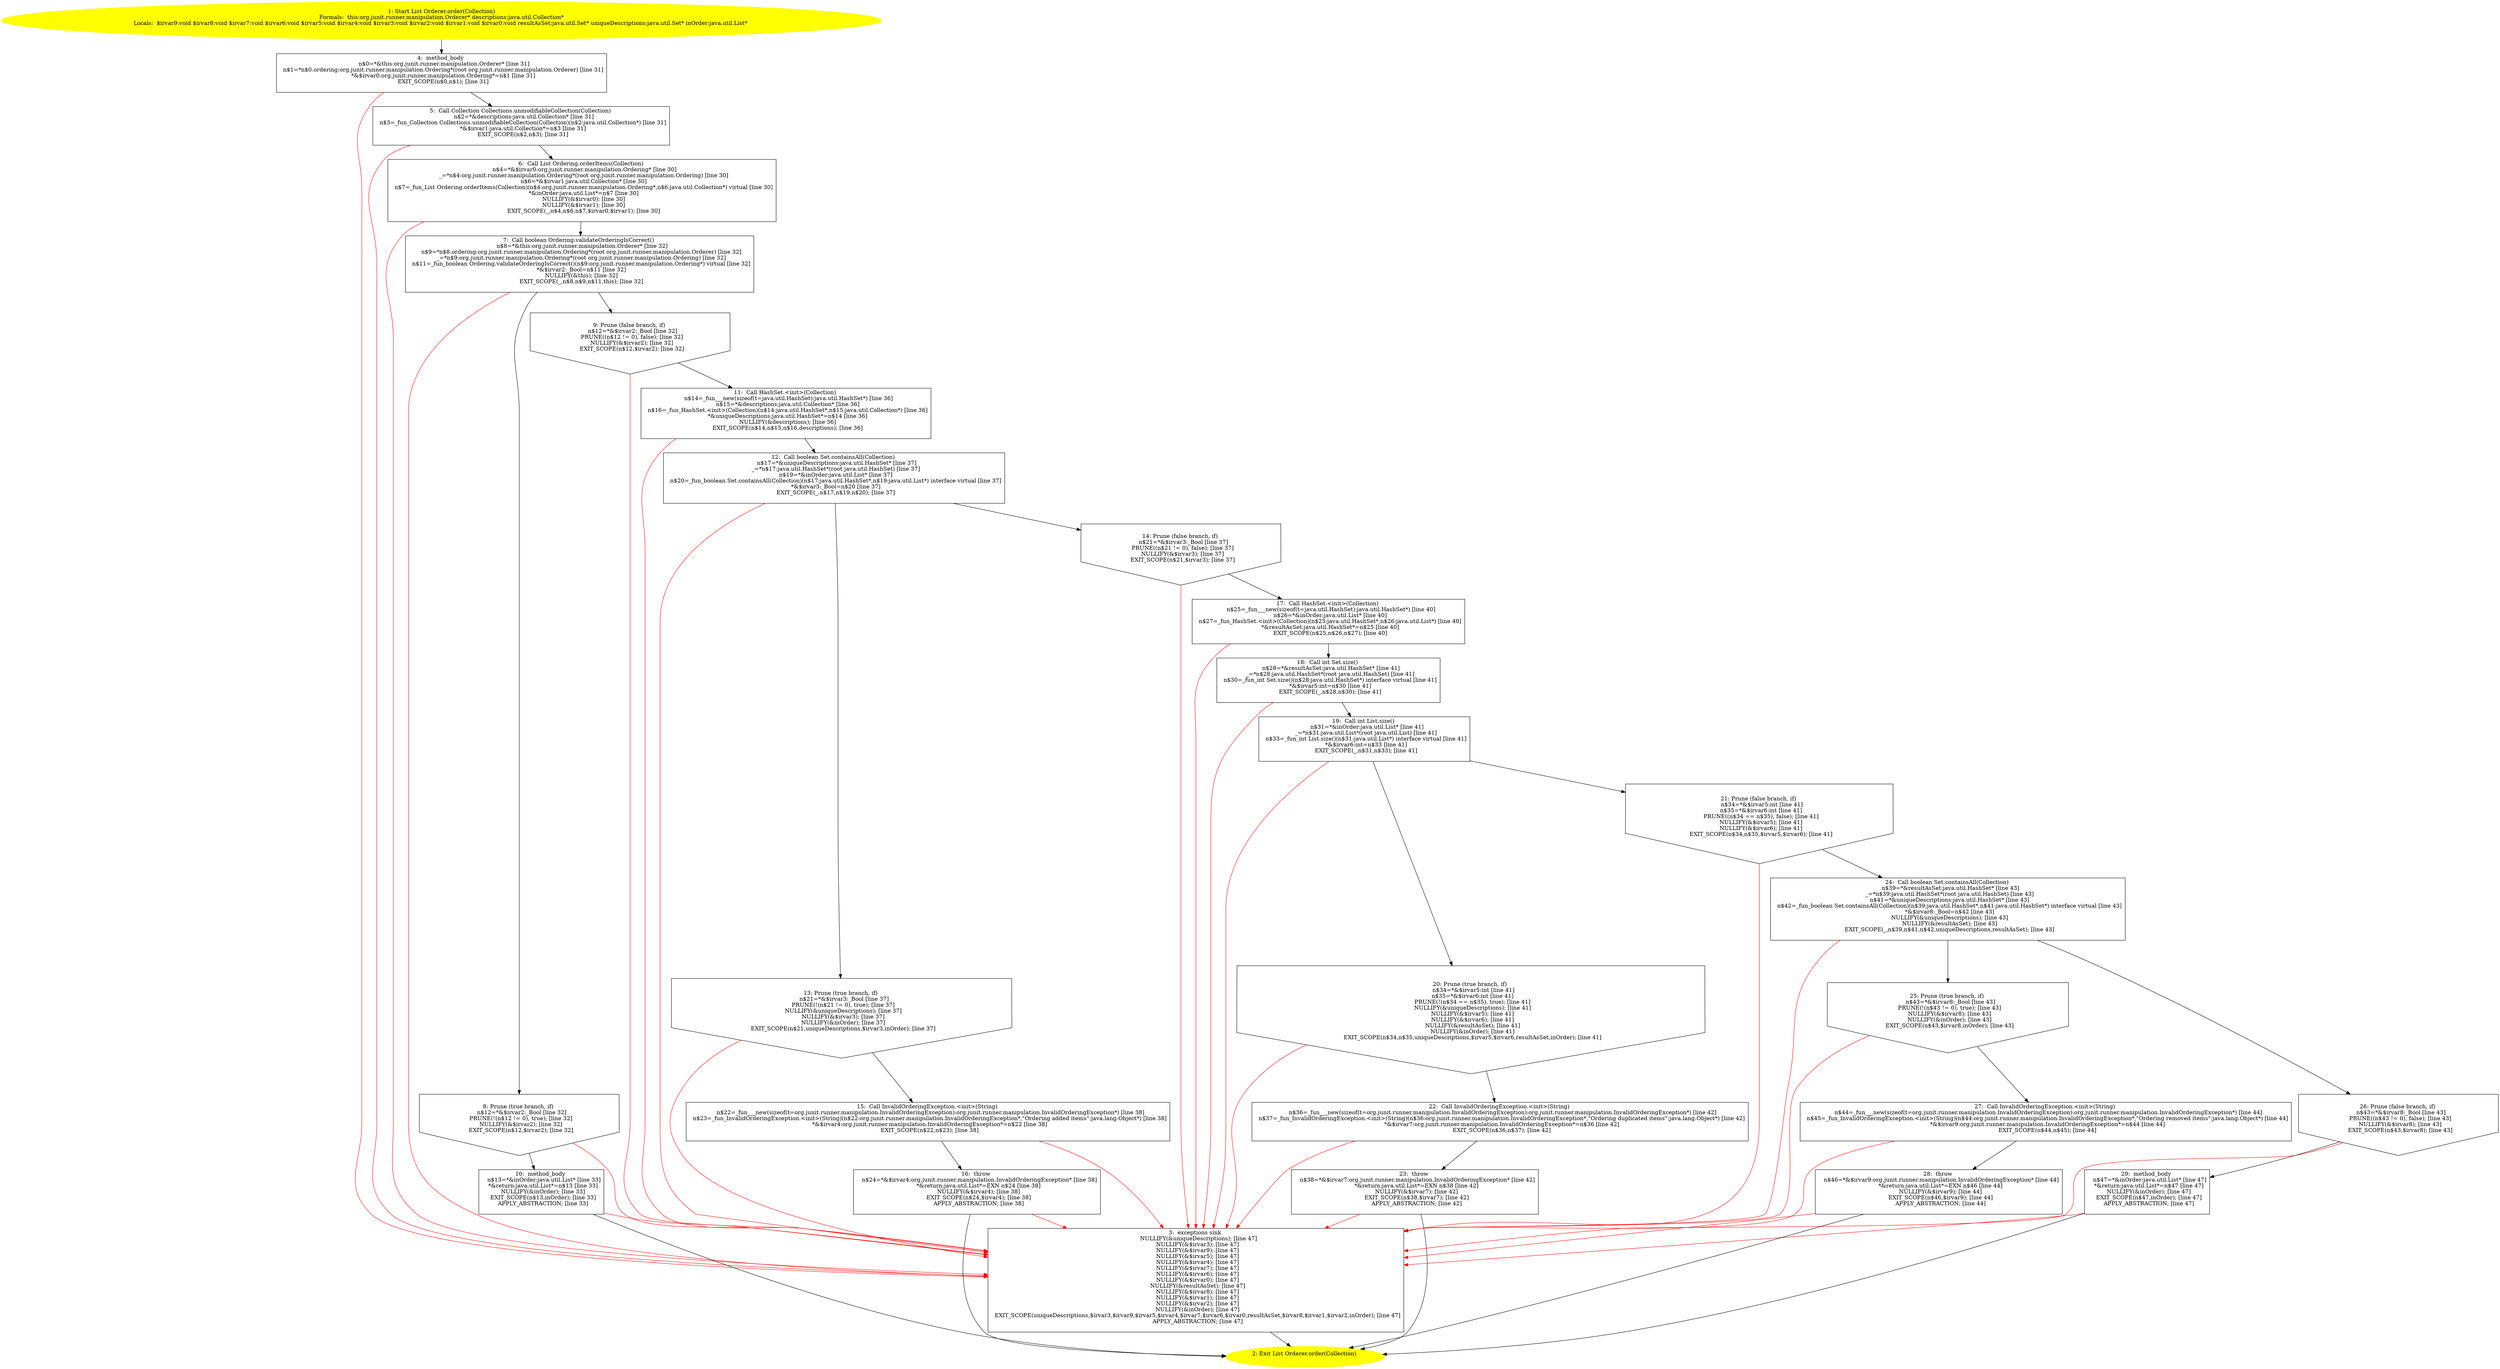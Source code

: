 /* @generated */
digraph cfg {
"org.junit.runner.manipulation.Orderer.order(java.util.Collection):java.util.List.30d7fe86133164f8639c0d1f185ce03c_1" [label="1: Start List Orderer.order(Collection)\nFormals:  this:org.junit.runner.manipulation.Orderer* descriptions:java.util.Collection*\nLocals:  $irvar9:void $irvar8:void $irvar7:void $irvar6:void $irvar5:void $irvar4:void $irvar3:void $irvar2:void $irvar1:void $irvar0:void resultAsSet:java.util.Set* uniqueDescriptions:java.util.Set* inOrder:java.util.List* \n  " color=yellow style=filled]
	

	 "org.junit.runner.manipulation.Orderer.order(java.util.Collection):java.util.List.30d7fe86133164f8639c0d1f185ce03c_1" -> "org.junit.runner.manipulation.Orderer.order(java.util.Collection):java.util.List.30d7fe86133164f8639c0d1f185ce03c_4" ;
"org.junit.runner.manipulation.Orderer.order(java.util.Collection):java.util.List.30d7fe86133164f8639c0d1f185ce03c_2" [label="2: Exit List Orderer.order(Collection) \n  " color=yellow style=filled]
	

"org.junit.runner.manipulation.Orderer.order(java.util.Collection):java.util.List.30d7fe86133164f8639c0d1f185ce03c_3" [label="3:  exceptions sink \n   NULLIFY(&uniqueDescriptions); [line 47]\n  NULLIFY(&$irvar3); [line 47]\n  NULLIFY(&$irvar9); [line 47]\n  NULLIFY(&$irvar5); [line 47]\n  NULLIFY(&$irvar4); [line 47]\n  NULLIFY(&$irvar7); [line 47]\n  NULLIFY(&$irvar6); [line 47]\n  NULLIFY(&$irvar0); [line 47]\n  NULLIFY(&resultAsSet); [line 47]\n  NULLIFY(&$irvar8); [line 47]\n  NULLIFY(&$irvar1); [line 47]\n  NULLIFY(&$irvar2); [line 47]\n  NULLIFY(&inOrder); [line 47]\n  EXIT_SCOPE(uniqueDescriptions,$irvar3,$irvar9,$irvar5,$irvar4,$irvar7,$irvar6,$irvar0,resultAsSet,$irvar8,$irvar1,$irvar2,inOrder); [line 47]\n  APPLY_ABSTRACTION; [line 47]\n " shape="box"]
	

	 "org.junit.runner.manipulation.Orderer.order(java.util.Collection):java.util.List.30d7fe86133164f8639c0d1f185ce03c_3" -> "org.junit.runner.manipulation.Orderer.order(java.util.Collection):java.util.List.30d7fe86133164f8639c0d1f185ce03c_2" ;
"org.junit.runner.manipulation.Orderer.order(java.util.Collection):java.util.List.30d7fe86133164f8639c0d1f185ce03c_4" [label="4:  method_body \n   n$0=*&this:org.junit.runner.manipulation.Orderer* [line 31]\n  n$1=*n$0.ordering:org.junit.runner.manipulation.Ordering*(root org.junit.runner.manipulation.Orderer) [line 31]\n  *&$irvar0:org.junit.runner.manipulation.Ordering*=n$1 [line 31]\n  EXIT_SCOPE(n$0,n$1); [line 31]\n " shape="box"]
	

	 "org.junit.runner.manipulation.Orderer.order(java.util.Collection):java.util.List.30d7fe86133164f8639c0d1f185ce03c_4" -> "org.junit.runner.manipulation.Orderer.order(java.util.Collection):java.util.List.30d7fe86133164f8639c0d1f185ce03c_5" ;
	 "org.junit.runner.manipulation.Orderer.order(java.util.Collection):java.util.List.30d7fe86133164f8639c0d1f185ce03c_4" -> "org.junit.runner.manipulation.Orderer.order(java.util.Collection):java.util.List.30d7fe86133164f8639c0d1f185ce03c_3" [color="red" ];
"org.junit.runner.manipulation.Orderer.order(java.util.Collection):java.util.List.30d7fe86133164f8639c0d1f185ce03c_5" [label="5:  Call Collection Collections.unmodifiableCollection(Collection) \n   n$2=*&descriptions:java.util.Collection* [line 31]\n  n$3=_fun_Collection Collections.unmodifiableCollection(Collection)(n$2:java.util.Collection*) [line 31]\n  *&$irvar1:java.util.Collection*=n$3 [line 31]\n  EXIT_SCOPE(n$2,n$3); [line 31]\n " shape="box"]
	

	 "org.junit.runner.manipulation.Orderer.order(java.util.Collection):java.util.List.30d7fe86133164f8639c0d1f185ce03c_5" -> "org.junit.runner.manipulation.Orderer.order(java.util.Collection):java.util.List.30d7fe86133164f8639c0d1f185ce03c_6" ;
	 "org.junit.runner.manipulation.Orderer.order(java.util.Collection):java.util.List.30d7fe86133164f8639c0d1f185ce03c_5" -> "org.junit.runner.manipulation.Orderer.order(java.util.Collection):java.util.List.30d7fe86133164f8639c0d1f185ce03c_3" [color="red" ];
"org.junit.runner.manipulation.Orderer.order(java.util.Collection):java.util.List.30d7fe86133164f8639c0d1f185ce03c_6" [label="6:  Call List Ordering.orderItems(Collection) \n   n$4=*&$irvar0:org.junit.runner.manipulation.Ordering* [line 30]\n  _=*n$4:org.junit.runner.manipulation.Ordering*(root org.junit.runner.manipulation.Ordering) [line 30]\n  n$6=*&$irvar1:java.util.Collection* [line 30]\n  n$7=_fun_List Ordering.orderItems(Collection)(n$4:org.junit.runner.manipulation.Ordering*,n$6:java.util.Collection*) virtual [line 30]\n  *&inOrder:java.util.List*=n$7 [line 30]\n  NULLIFY(&$irvar0); [line 30]\n  NULLIFY(&$irvar1); [line 30]\n  EXIT_SCOPE(_,n$4,n$6,n$7,$irvar0,$irvar1); [line 30]\n " shape="box"]
	

	 "org.junit.runner.manipulation.Orderer.order(java.util.Collection):java.util.List.30d7fe86133164f8639c0d1f185ce03c_6" -> "org.junit.runner.manipulation.Orderer.order(java.util.Collection):java.util.List.30d7fe86133164f8639c0d1f185ce03c_7" ;
	 "org.junit.runner.manipulation.Orderer.order(java.util.Collection):java.util.List.30d7fe86133164f8639c0d1f185ce03c_6" -> "org.junit.runner.manipulation.Orderer.order(java.util.Collection):java.util.List.30d7fe86133164f8639c0d1f185ce03c_3" [color="red" ];
"org.junit.runner.manipulation.Orderer.order(java.util.Collection):java.util.List.30d7fe86133164f8639c0d1f185ce03c_7" [label="7:  Call boolean Ordering.validateOrderingIsCorrect() \n   n$8=*&this:org.junit.runner.manipulation.Orderer* [line 32]\n  n$9=*n$8.ordering:org.junit.runner.manipulation.Ordering*(root org.junit.runner.manipulation.Orderer) [line 32]\n  _=*n$9:org.junit.runner.manipulation.Ordering*(root org.junit.runner.manipulation.Ordering) [line 32]\n  n$11=_fun_boolean Ordering.validateOrderingIsCorrect()(n$9:org.junit.runner.manipulation.Ordering*) virtual [line 32]\n  *&$irvar2:_Bool=n$11 [line 32]\n  NULLIFY(&this); [line 32]\n  EXIT_SCOPE(_,n$8,n$9,n$11,this); [line 32]\n " shape="box"]
	

	 "org.junit.runner.manipulation.Orderer.order(java.util.Collection):java.util.List.30d7fe86133164f8639c0d1f185ce03c_7" -> "org.junit.runner.manipulation.Orderer.order(java.util.Collection):java.util.List.30d7fe86133164f8639c0d1f185ce03c_8" ;
	 "org.junit.runner.manipulation.Orderer.order(java.util.Collection):java.util.List.30d7fe86133164f8639c0d1f185ce03c_7" -> "org.junit.runner.manipulation.Orderer.order(java.util.Collection):java.util.List.30d7fe86133164f8639c0d1f185ce03c_9" ;
	 "org.junit.runner.manipulation.Orderer.order(java.util.Collection):java.util.List.30d7fe86133164f8639c0d1f185ce03c_7" -> "org.junit.runner.manipulation.Orderer.order(java.util.Collection):java.util.List.30d7fe86133164f8639c0d1f185ce03c_3" [color="red" ];
"org.junit.runner.manipulation.Orderer.order(java.util.Collection):java.util.List.30d7fe86133164f8639c0d1f185ce03c_8" [label="8: Prune (true branch, if) \n   n$12=*&$irvar2:_Bool [line 32]\n  PRUNE(!(n$12 != 0), true); [line 32]\n  NULLIFY(&$irvar2); [line 32]\n  EXIT_SCOPE(n$12,$irvar2); [line 32]\n " shape="invhouse"]
	

	 "org.junit.runner.manipulation.Orderer.order(java.util.Collection):java.util.List.30d7fe86133164f8639c0d1f185ce03c_8" -> "org.junit.runner.manipulation.Orderer.order(java.util.Collection):java.util.List.30d7fe86133164f8639c0d1f185ce03c_10" ;
	 "org.junit.runner.manipulation.Orderer.order(java.util.Collection):java.util.List.30d7fe86133164f8639c0d1f185ce03c_8" -> "org.junit.runner.manipulation.Orderer.order(java.util.Collection):java.util.List.30d7fe86133164f8639c0d1f185ce03c_3" [color="red" ];
"org.junit.runner.manipulation.Orderer.order(java.util.Collection):java.util.List.30d7fe86133164f8639c0d1f185ce03c_9" [label="9: Prune (false branch, if) \n   n$12=*&$irvar2:_Bool [line 32]\n  PRUNE((n$12 != 0), false); [line 32]\n  NULLIFY(&$irvar2); [line 32]\n  EXIT_SCOPE(n$12,$irvar2); [line 32]\n " shape="invhouse"]
	

	 "org.junit.runner.manipulation.Orderer.order(java.util.Collection):java.util.List.30d7fe86133164f8639c0d1f185ce03c_9" -> "org.junit.runner.manipulation.Orderer.order(java.util.Collection):java.util.List.30d7fe86133164f8639c0d1f185ce03c_11" ;
	 "org.junit.runner.manipulation.Orderer.order(java.util.Collection):java.util.List.30d7fe86133164f8639c0d1f185ce03c_9" -> "org.junit.runner.manipulation.Orderer.order(java.util.Collection):java.util.List.30d7fe86133164f8639c0d1f185ce03c_3" [color="red" ];
"org.junit.runner.manipulation.Orderer.order(java.util.Collection):java.util.List.30d7fe86133164f8639c0d1f185ce03c_10" [label="10:  method_body \n   n$13=*&inOrder:java.util.List* [line 33]\n  *&return:java.util.List*=n$13 [line 33]\n  NULLIFY(&inOrder); [line 33]\n  EXIT_SCOPE(n$13,inOrder); [line 33]\n  APPLY_ABSTRACTION; [line 33]\n " shape="box"]
	

	 "org.junit.runner.manipulation.Orderer.order(java.util.Collection):java.util.List.30d7fe86133164f8639c0d1f185ce03c_10" -> "org.junit.runner.manipulation.Orderer.order(java.util.Collection):java.util.List.30d7fe86133164f8639c0d1f185ce03c_2" ;
	 "org.junit.runner.manipulation.Orderer.order(java.util.Collection):java.util.List.30d7fe86133164f8639c0d1f185ce03c_10" -> "org.junit.runner.manipulation.Orderer.order(java.util.Collection):java.util.List.30d7fe86133164f8639c0d1f185ce03c_3" [color="red" ];
"org.junit.runner.manipulation.Orderer.order(java.util.Collection):java.util.List.30d7fe86133164f8639c0d1f185ce03c_11" [label="11:  Call HashSet.<init>(Collection) \n   n$14=_fun___new(sizeof(t=java.util.HashSet):java.util.HashSet*) [line 36]\n  n$15=*&descriptions:java.util.Collection* [line 36]\n  n$16=_fun_HashSet.<init>(Collection)(n$14:java.util.HashSet*,n$15:java.util.Collection*) [line 36]\n  *&uniqueDescriptions:java.util.HashSet*=n$14 [line 36]\n  NULLIFY(&descriptions); [line 36]\n  EXIT_SCOPE(n$14,n$15,n$16,descriptions); [line 36]\n " shape="box"]
	

	 "org.junit.runner.manipulation.Orderer.order(java.util.Collection):java.util.List.30d7fe86133164f8639c0d1f185ce03c_11" -> "org.junit.runner.manipulation.Orderer.order(java.util.Collection):java.util.List.30d7fe86133164f8639c0d1f185ce03c_12" ;
	 "org.junit.runner.manipulation.Orderer.order(java.util.Collection):java.util.List.30d7fe86133164f8639c0d1f185ce03c_11" -> "org.junit.runner.manipulation.Orderer.order(java.util.Collection):java.util.List.30d7fe86133164f8639c0d1f185ce03c_3" [color="red" ];
"org.junit.runner.manipulation.Orderer.order(java.util.Collection):java.util.List.30d7fe86133164f8639c0d1f185ce03c_12" [label="12:  Call boolean Set.containsAll(Collection) \n   n$17=*&uniqueDescriptions:java.util.HashSet* [line 37]\n  _=*n$17:java.util.HashSet*(root java.util.HashSet) [line 37]\n  n$19=*&inOrder:java.util.List* [line 37]\n  n$20=_fun_boolean Set.containsAll(Collection)(n$17:java.util.HashSet*,n$19:java.util.List*) interface virtual [line 37]\n  *&$irvar3:_Bool=n$20 [line 37]\n  EXIT_SCOPE(_,n$17,n$19,n$20); [line 37]\n " shape="box"]
	

	 "org.junit.runner.manipulation.Orderer.order(java.util.Collection):java.util.List.30d7fe86133164f8639c0d1f185ce03c_12" -> "org.junit.runner.manipulation.Orderer.order(java.util.Collection):java.util.List.30d7fe86133164f8639c0d1f185ce03c_13" ;
	 "org.junit.runner.manipulation.Orderer.order(java.util.Collection):java.util.List.30d7fe86133164f8639c0d1f185ce03c_12" -> "org.junit.runner.manipulation.Orderer.order(java.util.Collection):java.util.List.30d7fe86133164f8639c0d1f185ce03c_14" ;
	 "org.junit.runner.manipulation.Orderer.order(java.util.Collection):java.util.List.30d7fe86133164f8639c0d1f185ce03c_12" -> "org.junit.runner.manipulation.Orderer.order(java.util.Collection):java.util.List.30d7fe86133164f8639c0d1f185ce03c_3" [color="red" ];
"org.junit.runner.manipulation.Orderer.order(java.util.Collection):java.util.List.30d7fe86133164f8639c0d1f185ce03c_13" [label="13: Prune (true branch, if) \n   n$21=*&$irvar3:_Bool [line 37]\n  PRUNE(!(n$21 != 0), true); [line 37]\n  NULLIFY(&uniqueDescriptions); [line 37]\n  NULLIFY(&$irvar3); [line 37]\n  NULLIFY(&inOrder); [line 37]\n  EXIT_SCOPE(n$21,uniqueDescriptions,$irvar3,inOrder); [line 37]\n " shape="invhouse"]
	

	 "org.junit.runner.manipulation.Orderer.order(java.util.Collection):java.util.List.30d7fe86133164f8639c0d1f185ce03c_13" -> "org.junit.runner.manipulation.Orderer.order(java.util.Collection):java.util.List.30d7fe86133164f8639c0d1f185ce03c_15" ;
	 "org.junit.runner.manipulation.Orderer.order(java.util.Collection):java.util.List.30d7fe86133164f8639c0d1f185ce03c_13" -> "org.junit.runner.manipulation.Orderer.order(java.util.Collection):java.util.List.30d7fe86133164f8639c0d1f185ce03c_3" [color="red" ];
"org.junit.runner.manipulation.Orderer.order(java.util.Collection):java.util.List.30d7fe86133164f8639c0d1f185ce03c_14" [label="14: Prune (false branch, if) \n   n$21=*&$irvar3:_Bool [line 37]\n  PRUNE((n$21 != 0), false); [line 37]\n  NULLIFY(&$irvar3); [line 37]\n  EXIT_SCOPE(n$21,$irvar3); [line 37]\n " shape="invhouse"]
	

	 "org.junit.runner.manipulation.Orderer.order(java.util.Collection):java.util.List.30d7fe86133164f8639c0d1f185ce03c_14" -> "org.junit.runner.manipulation.Orderer.order(java.util.Collection):java.util.List.30d7fe86133164f8639c0d1f185ce03c_17" ;
	 "org.junit.runner.manipulation.Orderer.order(java.util.Collection):java.util.List.30d7fe86133164f8639c0d1f185ce03c_14" -> "org.junit.runner.manipulation.Orderer.order(java.util.Collection):java.util.List.30d7fe86133164f8639c0d1f185ce03c_3" [color="red" ];
"org.junit.runner.manipulation.Orderer.order(java.util.Collection):java.util.List.30d7fe86133164f8639c0d1f185ce03c_15" [label="15:  Call InvalidOrderingException.<init>(String) \n   n$22=_fun___new(sizeof(t=org.junit.runner.manipulation.InvalidOrderingException):org.junit.runner.manipulation.InvalidOrderingException*) [line 38]\n  n$23=_fun_InvalidOrderingException.<init>(String)(n$22:org.junit.runner.manipulation.InvalidOrderingException*,\"Ordering added items\":java.lang.Object*) [line 38]\n  *&$irvar4:org.junit.runner.manipulation.InvalidOrderingException*=n$22 [line 38]\n  EXIT_SCOPE(n$22,n$23); [line 38]\n " shape="box"]
	

	 "org.junit.runner.manipulation.Orderer.order(java.util.Collection):java.util.List.30d7fe86133164f8639c0d1f185ce03c_15" -> "org.junit.runner.manipulation.Orderer.order(java.util.Collection):java.util.List.30d7fe86133164f8639c0d1f185ce03c_16" ;
	 "org.junit.runner.manipulation.Orderer.order(java.util.Collection):java.util.List.30d7fe86133164f8639c0d1f185ce03c_15" -> "org.junit.runner.manipulation.Orderer.order(java.util.Collection):java.util.List.30d7fe86133164f8639c0d1f185ce03c_3" [color="red" ];
"org.junit.runner.manipulation.Orderer.order(java.util.Collection):java.util.List.30d7fe86133164f8639c0d1f185ce03c_16" [label="16:  throw \n   n$24=*&$irvar4:org.junit.runner.manipulation.InvalidOrderingException* [line 38]\n  *&return:java.util.List*=EXN n$24 [line 38]\n  NULLIFY(&$irvar4); [line 38]\n  EXIT_SCOPE(n$24,$irvar4); [line 38]\n  APPLY_ABSTRACTION; [line 38]\n " shape="box"]
	

	 "org.junit.runner.manipulation.Orderer.order(java.util.Collection):java.util.List.30d7fe86133164f8639c0d1f185ce03c_16" -> "org.junit.runner.manipulation.Orderer.order(java.util.Collection):java.util.List.30d7fe86133164f8639c0d1f185ce03c_2" ;
	 "org.junit.runner.manipulation.Orderer.order(java.util.Collection):java.util.List.30d7fe86133164f8639c0d1f185ce03c_16" -> "org.junit.runner.manipulation.Orderer.order(java.util.Collection):java.util.List.30d7fe86133164f8639c0d1f185ce03c_3" [color="red" ];
"org.junit.runner.manipulation.Orderer.order(java.util.Collection):java.util.List.30d7fe86133164f8639c0d1f185ce03c_17" [label="17:  Call HashSet.<init>(Collection) \n   n$25=_fun___new(sizeof(t=java.util.HashSet):java.util.HashSet*) [line 40]\n  n$26=*&inOrder:java.util.List* [line 40]\n  n$27=_fun_HashSet.<init>(Collection)(n$25:java.util.HashSet*,n$26:java.util.List*) [line 40]\n  *&resultAsSet:java.util.HashSet*=n$25 [line 40]\n  EXIT_SCOPE(n$25,n$26,n$27); [line 40]\n " shape="box"]
	

	 "org.junit.runner.manipulation.Orderer.order(java.util.Collection):java.util.List.30d7fe86133164f8639c0d1f185ce03c_17" -> "org.junit.runner.manipulation.Orderer.order(java.util.Collection):java.util.List.30d7fe86133164f8639c0d1f185ce03c_18" ;
	 "org.junit.runner.manipulation.Orderer.order(java.util.Collection):java.util.List.30d7fe86133164f8639c0d1f185ce03c_17" -> "org.junit.runner.manipulation.Orderer.order(java.util.Collection):java.util.List.30d7fe86133164f8639c0d1f185ce03c_3" [color="red" ];
"org.junit.runner.manipulation.Orderer.order(java.util.Collection):java.util.List.30d7fe86133164f8639c0d1f185ce03c_18" [label="18:  Call int Set.size() \n   n$28=*&resultAsSet:java.util.HashSet* [line 41]\n  _=*n$28:java.util.HashSet*(root java.util.HashSet) [line 41]\n  n$30=_fun_int Set.size()(n$28:java.util.HashSet*) interface virtual [line 41]\n  *&$irvar5:int=n$30 [line 41]\n  EXIT_SCOPE(_,n$28,n$30); [line 41]\n " shape="box"]
	

	 "org.junit.runner.manipulation.Orderer.order(java.util.Collection):java.util.List.30d7fe86133164f8639c0d1f185ce03c_18" -> "org.junit.runner.manipulation.Orderer.order(java.util.Collection):java.util.List.30d7fe86133164f8639c0d1f185ce03c_19" ;
	 "org.junit.runner.manipulation.Orderer.order(java.util.Collection):java.util.List.30d7fe86133164f8639c0d1f185ce03c_18" -> "org.junit.runner.manipulation.Orderer.order(java.util.Collection):java.util.List.30d7fe86133164f8639c0d1f185ce03c_3" [color="red" ];
"org.junit.runner.manipulation.Orderer.order(java.util.Collection):java.util.List.30d7fe86133164f8639c0d1f185ce03c_19" [label="19:  Call int List.size() \n   n$31=*&inOrder:java.util.List* [line 41]\n  _=*n$31:java.util.List*(root java.util.List) [line 41]\n  n$33=_fun_int List.size()(n$31:java.util.List*) interface virtual [line 41]\n  *&$irvar6:int=n$33 [line 41]\n  EXIT_SCOPE(_,n$31,n$33); [line 41]\n " shape="box"]
	

	 "org.junit.runner.manipulation.Orderer.order(java.util.Collection):java.util.List.30d7fe86133164f8639c0d1f185ce03c_19" -> "org.junit.runner.manipulation.Orderer.order(java.util.Collection):java.util.List.30d7fe86133164f8639c0d1f185ce03c_20" ;
	 "org.junit.runner.manipulation.Orderer.order(java.util.Collection):java.util.List.30d7fe86133164f8639c0d1f185ce03c_19" -> "org.junit.runner.manipulation.Orderer.order(java.util.Collection):java.util.List.30d7fe86133164f8639c0d1f185ce03c_21" ;
	 "org.junit.runner.manipulation.Orderer.order(java.util.Collection):java.util.List.30d7fe86133164f8639c0d1f185ce03c_19" -> "org.junit.runner.manipulation.Orderer.order(java.util.Collection):java.util.List.30d7fe86133164f8639c0d1f185ce03c_3" [color="red" ];
"org.junit.runner.manipulation.Orderer.order(java.util.Collection):java.util.List.30d7fe86133164f8639c0d1f185ce03c_20" [label="20: Prune (true branch, if) \n   n$34=*&$irvar5:int [line 41]\n  n$35=*&$irvar6:int [line 41]\n  PRUNE(!(n$34 == n$35), true); [line 41]\n  NULLIFY(&uniqueDescriptions); [line 41]\n  NULLIFY(&$irvar5); [line 41]\n  NULLIFY(&$irvar6); [line 41]\n  NULLIFY(&resultAsSet); [line 41]\n  NULLIFY(&inOrder); [line 41]\n  EXIT_SCOPE(n$34,n$35,uniqueDescriptions,$irvar5,$irvar6,resultAsSet,inOrder); [line 41]\n " shape="invhouse"]
	

	 "org.junit.runner.manipulation.Orderer.order(java.util.Collection):java.util.List.30d7fe86133164f8639c0d1f185ce03c_20" -> "org.junit.runner.manipulation.Orderer.order(java.util.Collection):java.util.List.30d7fe86133164f8639c0d1f185ce03c_22" ;
	 "org.junit.runner.manipulation.Orderer.order(java.util.Collection):java.util.List.30d7fe86133164f8639c0d1f185ce03c_20" -> "org.junit.runner.manipulation.Orderer.order(java.util.Collection):java.util.List.30d7fe86133164f8639c0d1f185ce03c_3" [color="red" ];
"org.junit.runner.manipulation.Orderer.order(java.util.Collection):java.util.List.30d7fe86133164f8639c0d1f185ce03c_21" [label="21: Prune (false branch, if) \n   n$34=*&$irvar5:int [line 41]\n  n$35=*&$irvar6:int [line 41]\n  PRUNE((n$34 == n$35), false); [line 41]\n  NULLIFY(&$irvar5); [line 41]\n  NULLIFY(&$irvar6); [line 41]\n  EXIT_SCOPE(n$34,n$35,$irvar5,$irvar6); [line 41]\n " shape="invhouse"]
	

	 "org.junit.runner.manipulation.Orderer.order(java.util.Collection):java.util.List.30d7fe86133164f8639c0d1f185ce03c_21" -> "org.junit.runner.manipulation.Orderer.order(java.util.Collection):java.util.List.30d7fe86133164f8639c0d1f185ce03c_24" ;
	 "org.junit.runner.manipulation.Orderer.order(java.util.Collection):java.util.List.30d7fe86133164f8639c0d1f185ce03c_21" -> "org.junit.runner.manipulation.Orderer.order(java.util.Collection):java.util.List.30d7fe86133164f8639c0d1f185ce03c_3" [color="red" ];
"org.junit.runner.manipulation.Orderer.order(java.util.Collection):java.util.List.30d7fe86133164f8639c0d1f185ce03c_22" [label="22:  Call InvalidOrderingException.<init>(String) \n   n$36=_fun___new(sizeof(t=org.junit.runner.manipulation.InvalidOrderingException):org.junit.runner.manipulation.InvalidOrderingException*) [line 42]\n  n$37=_fun_InvalidOrderingException.<init>(String)(n$36:org.junit.runner.manipulation.InvalidOrderingException*,\"Ordering duplicated items\":java.lang.Object*) [line 42]\n  *&$irvar7:org.junit.runner.manipulation.InvalidOrderingException*=n$36 [line 42]\n  EXIT_SCOPE(n$36,n$37); [line 42]\n " shape="box"]
	

	 "org.junit.runner.manipulation.Orderer.order(java.util.Collection):java.util.List.30d7fe86133164f8639c0d1f185ce03c_22" -> "org.junit.runner.manipulation.Orderer.order(java.util.Collection):java.util.List.30d7fe86133164f8639c0d1f185ce03c_23" ;
	 "org.junit.runner.manipulation.Orderer.order(java.util.Collection):java.util.List.30d7fe86133164f8639c0d1f185ce03c_22" -> "org.junit.runner.manipulation.Orderer.order(java.util.Collection):java.util.List.30d7fe86133164f8639c0d1f185ce03c_3" [color="red" ];
"org.junit.runner.manipulation.Orderer.order(java.util.Collection):java.util.List.30d7fe86133164f8639c0d1f185ce03c_23" [label="23:  throw \n   n$38=*&$irvar7:org.junit.runner.manipulation.InvalidOrderingException* [line 42]\n  *&return:java.util.List*=EXN n$38 [line 42]\n  NULLIFY(&$irvar7); [line 42]\n  EXIT_SCOPE(n$38,$irvar7); [line 42]\n  APPLY_ABSTRACTION; [line 42]\n " shape="box"]
	

	 "org.junit.runner.manipulation.Orderer.order(java.util.Collection):java.util.List.30d7fe86133164f8639c0d1f185ce03c_23" -> "org.junit.runner.manipulation.Orderer.order(java.util.Collection):java.util.List.30d7fe86133164f8639c0d1f185ce03c_2" ;
	 "org.junit.runner.manipulation.Orderer.order(java.util.Collection):java.util.List.30d7fe86133164f8639c0d1f185ce03c_23" -> "org.junit.runner.manipulation.Orderer.order(java.util.Collection):java.util.List.30d7fe86133164f8639c0d1f185ce03c_3" [color="red" ];
"org.junit.runner.manipulation.Orderer.order(java.util.Collection):java.util.List.30d7fe86133164f8639c0d1f185ce03c_24" [label="24:  Call boolean Set.containsAll(Collection) \n   n$39=*&resultAsSet:java.util.HashSet* [line 43]\n  _=*n$39:java.util.HashSet*(root java.util.HashSet) [line 43]\n  n$41=*&uniqueDescriptions:java.util.HashSet* [line 43]\n  n$42=_fun_boolean Set.containsAll(Collection)(n$39:java.util.HashSet*,n$41:java.util.HashSet*) interface virtual [line 43]\n  *&$irvar8:_Bool=n$42 [line 43]\n  NULLIFY(&uniqueDescriptions); [line 43]\n  NULLIFY(&resultAsSet); [line 43]\n  EXIT_SCOPE(_,n$39,n$41,n$42,uniqueDescriptions,resultAsSet); [line 43]\n " shape="box"]
	

	 "org.junit.runner.manipulation.Orderer.order(java.util.Collection):java.util.List.30d7fe86133164f8639c0d1f185ce03c_24" -> "org.junit.runner.manipulation.Orderer.order(java.util.Collection):java.util.List.30d7fe86133164f8639c0d1f185ce03c_25" ;
	 "org.junit.runner.manipulation.Orderer.order(java.util.Collection):java.util.List.30d7fe86133164f8639c0d1f185ce03c_24" -> "org.junit.runner.manipulation.Orderer.order(java.util.Collection):java.util.List.30d7fe86133164f8639c0d1f185ce03c_26" ;
	 "org.junit.runner.manipulation.Orderer.order(java.util.Collection):java.util.List.30d7fe86133164f8639c0d1f185ce03c_24" -> "org.junit.runner.manipulation.Orderer.order(java.util.Collection):java.util.List.30d7fe86133164f8639c0d1f185ce03c_3" [color="red" ];
"org.junit.runner.manipulation.Orderer.order(java.util.Collection):java.util.List.30d7fe86133164f8639c0d1f185ce03c_25" [label="25: Prune (true branch, if) \n   n$43=*&$irvar8:_Bool [line 43]\n  PRUNE(!(n$43 != 0), true); [line 43]\n  NULLIFY(&$irvar8); [line 43]\n  NULLIFY(&inOrder); [line 43]\n  EXIT_SCOPE(n$43,$irvar8,inOrder); [line 43]\n " shape="invhouse"]
	

	 "org.junit.runner.manipulation.Orderer.order(java.util.Collection):java.util.List.30d7fe86133164f8639c0d1f185ce03c_25" -> "org.junit.runner.manipulation.Orderer.order(java.util.Collection):java.util.List.30d7fe86133164f8639c0d1f185ce03c_27" ;
	 "org.junit.runner.manipulation.Orderer.order(java.util.Collection):java.util.List.30d7fe86133164f8639c0d1f185ce03c_25" -> "org.junit.runner.manipulation.Orderer.order(java.util.Collection):java.util.List.30d7fe86133164f8639c0d1f185ce03c_3" [color="red" ];
"org.junit.runner.manipulation.Orderer.order(java.util.Collection):java.util.List.30d7fe86133164f8639c0d1f185ce03c_26" [label="26: Prune (false branch, if) \n   n$43=*&$irvar8:_Bool [line 43]\n  PRUNE((n$43 != 0), false); [line 43]\n  NULLIFY(&$irvar8); [line 43]\n  EXIT_SCOPE(n$43,$irvar8); [line 43]\n " shape="invhouse"]
	

	 "org.junit.runner.manipulation.Orderer.order(java.util.Collection):java.util.List.30d7fe86133164f8639c0d1f185ce03c_26" -> "org.junit.runner.manipulation.Orderer.order(java.util.Collection):java.util.List.30d7fe86133164f8639c0d1f185ce03c_29" ;
	 "org.junit.runner.manipulation.Orderer.order(java.util.Collection):java.util.List.30d7fe86133164f8639c0d1f185ce03c_26" -> "org.junit.runner.manipulation.Orderer.order(java.util.Collection):java.util.List.30d7fe86133164f8639c0d1f185ce03c_3" [color="red" ];
"org.junit.runner.manipulation.Orderer.order(java.util.Collection):java.util.List.30d7fe86133164f8639c0d1f185ce03c_27" [label="27:  Call InvalidOrderingException.<init>(String) \n   n$44=_fun___new(sizeof(t=org.junit.runner.manipulation.InvalidOrderingException):org.junit.runner.manipulation.InvalidOrderingException*) [line 44]\n  n$45=_fun_InvalidOrderingException.<init>(String)(n$44:org.junit.runner.manipulation.InvalidOrderingException*,\"Ordering removed items\":java.lang.Object*) [line 44]\n  *&$irvar9:org.junit.runner.manipulation.InvalidOrderingException*=n$44 [line 44]\n  EXIT_SCOPE(n$44,n$45); [line 44]\n " shape="box"]
	

	 "org.junit.runner.manipulation.Orderer.order(java.util.Collection):java.util.List.30d7fe86133164f8639c0d1f185ce03c_27" -> "org.junit.runner.manipulation.Orderer.order(java.util.Collection):java.util.List.30d7fe86133164f8639c0d1f185ce03c_28" ;
	 "org.junit.runner.manipulation.Orderer.order(java.util.Collection):java.util.List.30d7fe86133164f8639c0d1f185ce03c_27" -> "org.junit.runner.manipulation.Orderer.order(java.util.Collection):java.util.List.30d7fe86133164f8639c0d1f185ce03c_3" [color="red" ];
"org.junit.runner.manipulation.Orderer.order(java.util.Collection):java.util.List.30d7fe86133164f8639c0d1f185ce03c_28" [label="28:  throw \n   n$46=*&$irvar9:org.junit.runner.manipulation.InvalidOrderingException* [line 44]\n  *&return:java.util.List*=EXN n$46 [line 44]\n  NULLIFY(&$irvar9); [line 44]\n  EXIT_SCOPE(n$46,$irvar9); [line 44]\n  APPLY_ABSTRACTION; [line 44]\n " shape="box"]
	

	 "org.junit.runner.manipulation.Orderer.order(java.util.Collection):java.util.List.30d7fe86133164f8639c0d1f185ce03c_28" -> "org.junit.runner.manipulation.Orderer.order(java.util.Collection):java.util.List.30d7fe86133164f8639c0d1f185ce03c_2" ;
	 "org.junit.runner.manipulation.Orderer.order(java.util.Collection):java.util.List.30d7fe86133164f8639c0d1f185ce03c_28" -> "org.junit.runner.manipulation.Orderer.order(java.util.Collection):java.util.List.30d7fe86133164f8639c0d1f185ce03c_3" [color="red" ];
"org.junit.runner.manipulation.Orderer.order(java.util.Collection):java.util.List.30d7fe86133164f8639c0d1f185ce03c_29" [label="29:  method_body \n   n$47=*&inOrder:java.util.List* [line 47]\n  *&return:java.util.List*=n$47 [line 47]\n  NULLIFY(&inOrder); [line 47]\n  EXIT_SCOPE(n$47,inOrder); [line 47]\n  APPLY_ABSTRACTION; [line 47]\n " shape="box"]
	

	 "org.junit.runner.manipulation.Orderer.order(java.util.Collection):java.util.List.30d7fe86133164f8639c0d1f185ce03c_29" -> "org.junit.runner.manipulation.Orderer.order(java.util.Collection):java.util.List.30d7fe86133164f8639c0d1f185ce03c_2" ;
	 "org.junit.runner.manipulation.Orderer.order(java.util.Collection):java.util.List.30d7fe86133164f8639c0d1f185ce03c_29" -> "org.junit.runner.manipulation.Orderer.order(java.util.Collection):java.util.List.30d7fe86133164f8639c0d1f185ce03c_3" [color="red" ];
}
